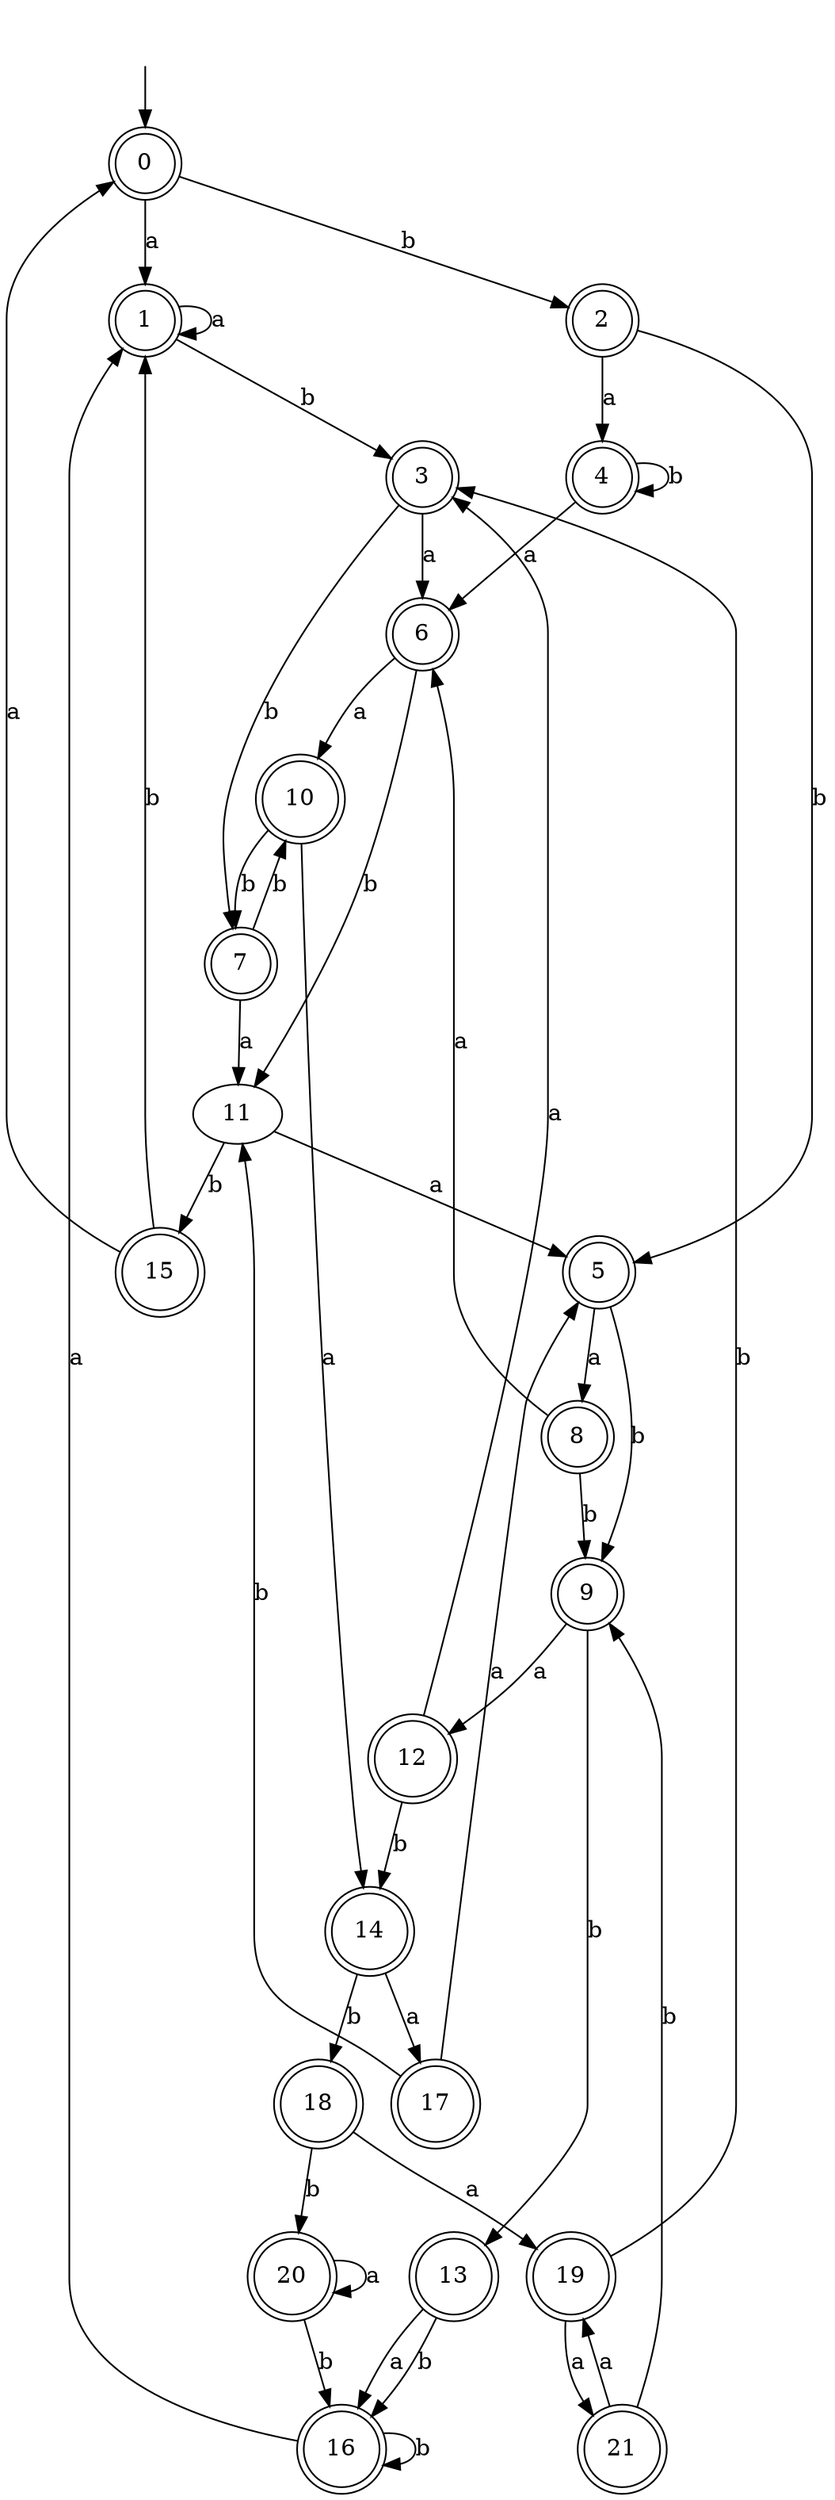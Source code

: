 digraph RandomDFA {
  __start0 [label="", shape=none];
  __start0 -> 0 [label=""];
  0 [shape=circle] [shape=doublecircle]
  0 -> 1 [label="a"]
  0 -> 2 [label="b"]
  1 [shape=doublecircle]
  1 -> 1 [label="a"]
  1 -> 3 [label="b"]
  2 [shape=doublecircle]
  2 -> 4 [label="a"]
  2 -> 5 [label="b"]
  3 [shape=doublecircle]
  3 -> 6 [label="a"]
  3 -> 7 [label="b"]
  4 [shape=doublecircle]
  4 -> 6 [label="a"]
  4 -> 4 [label="b"]
  5 [shape=doublecircle]
  5 -> 8 [label="a"]
  5 -> 9 [label="b"]
  6 [shape=doublecircle]
  6 -> 10 [label="a"]
  6 -> 11 [label="b"]
  7 [shape=doublecircle]
  7 -> 11 [label="a"]
  7 -> 10 [label="b"]
  8 [shape=doublecircle]
  8 -> 6 [label="a"]
  8 -> 9 [label="b"]
  9 [shape=doublecircle]
  9 -> 12 [label="a"]
  9 -> 13 [label="b"]
  10 [shape=doublecircle]
  10 -> 14 [label="a"]
  10 -> 7 [label="b"]
  11
  11 -> 5 [label="a"]
  11 -> 15 [label="b"]
  12 [shape=doublecircle]
  12 -> 3 [label="a"]
  12 -> 14 [label="b"]
  13 [shape=doublecircle]
  13 -> 16 [label="a"]
  13 -> 16 [label="b"]
  14 [shape=doublecircle]
  14 -> 17 [label="a"]
  14 -> 18 [label="b"]
  15 [shape=doublecircle]
  15 -> 0 [label="a"]
  15 -> 1 [label="b"]
  16 [shape=doublecircle]
  16 -> 1 [label="a"]
  16 -> 16 [label="b"]
  17 [shape=doublecircle]
  17 -> 5 [label="a"]
  17 -> 11 [label="b"]
  18 [shape=doublecircle]
  18 -> 19 [label="a"]
  18 -> 20 [label="b"]
  19 [shape=doublecircle]
  19 -> 21 [label="a"]
  19 -> 3 [label="b"]
  20 [shape=doublecircle]
  20 -> 20 [label="a"]
  20 -> 16 [label="b"]
  21 [shape=doublecircle]
  21 -> 19 [label="a"]
  21 -> 9 [label="b"]
}
